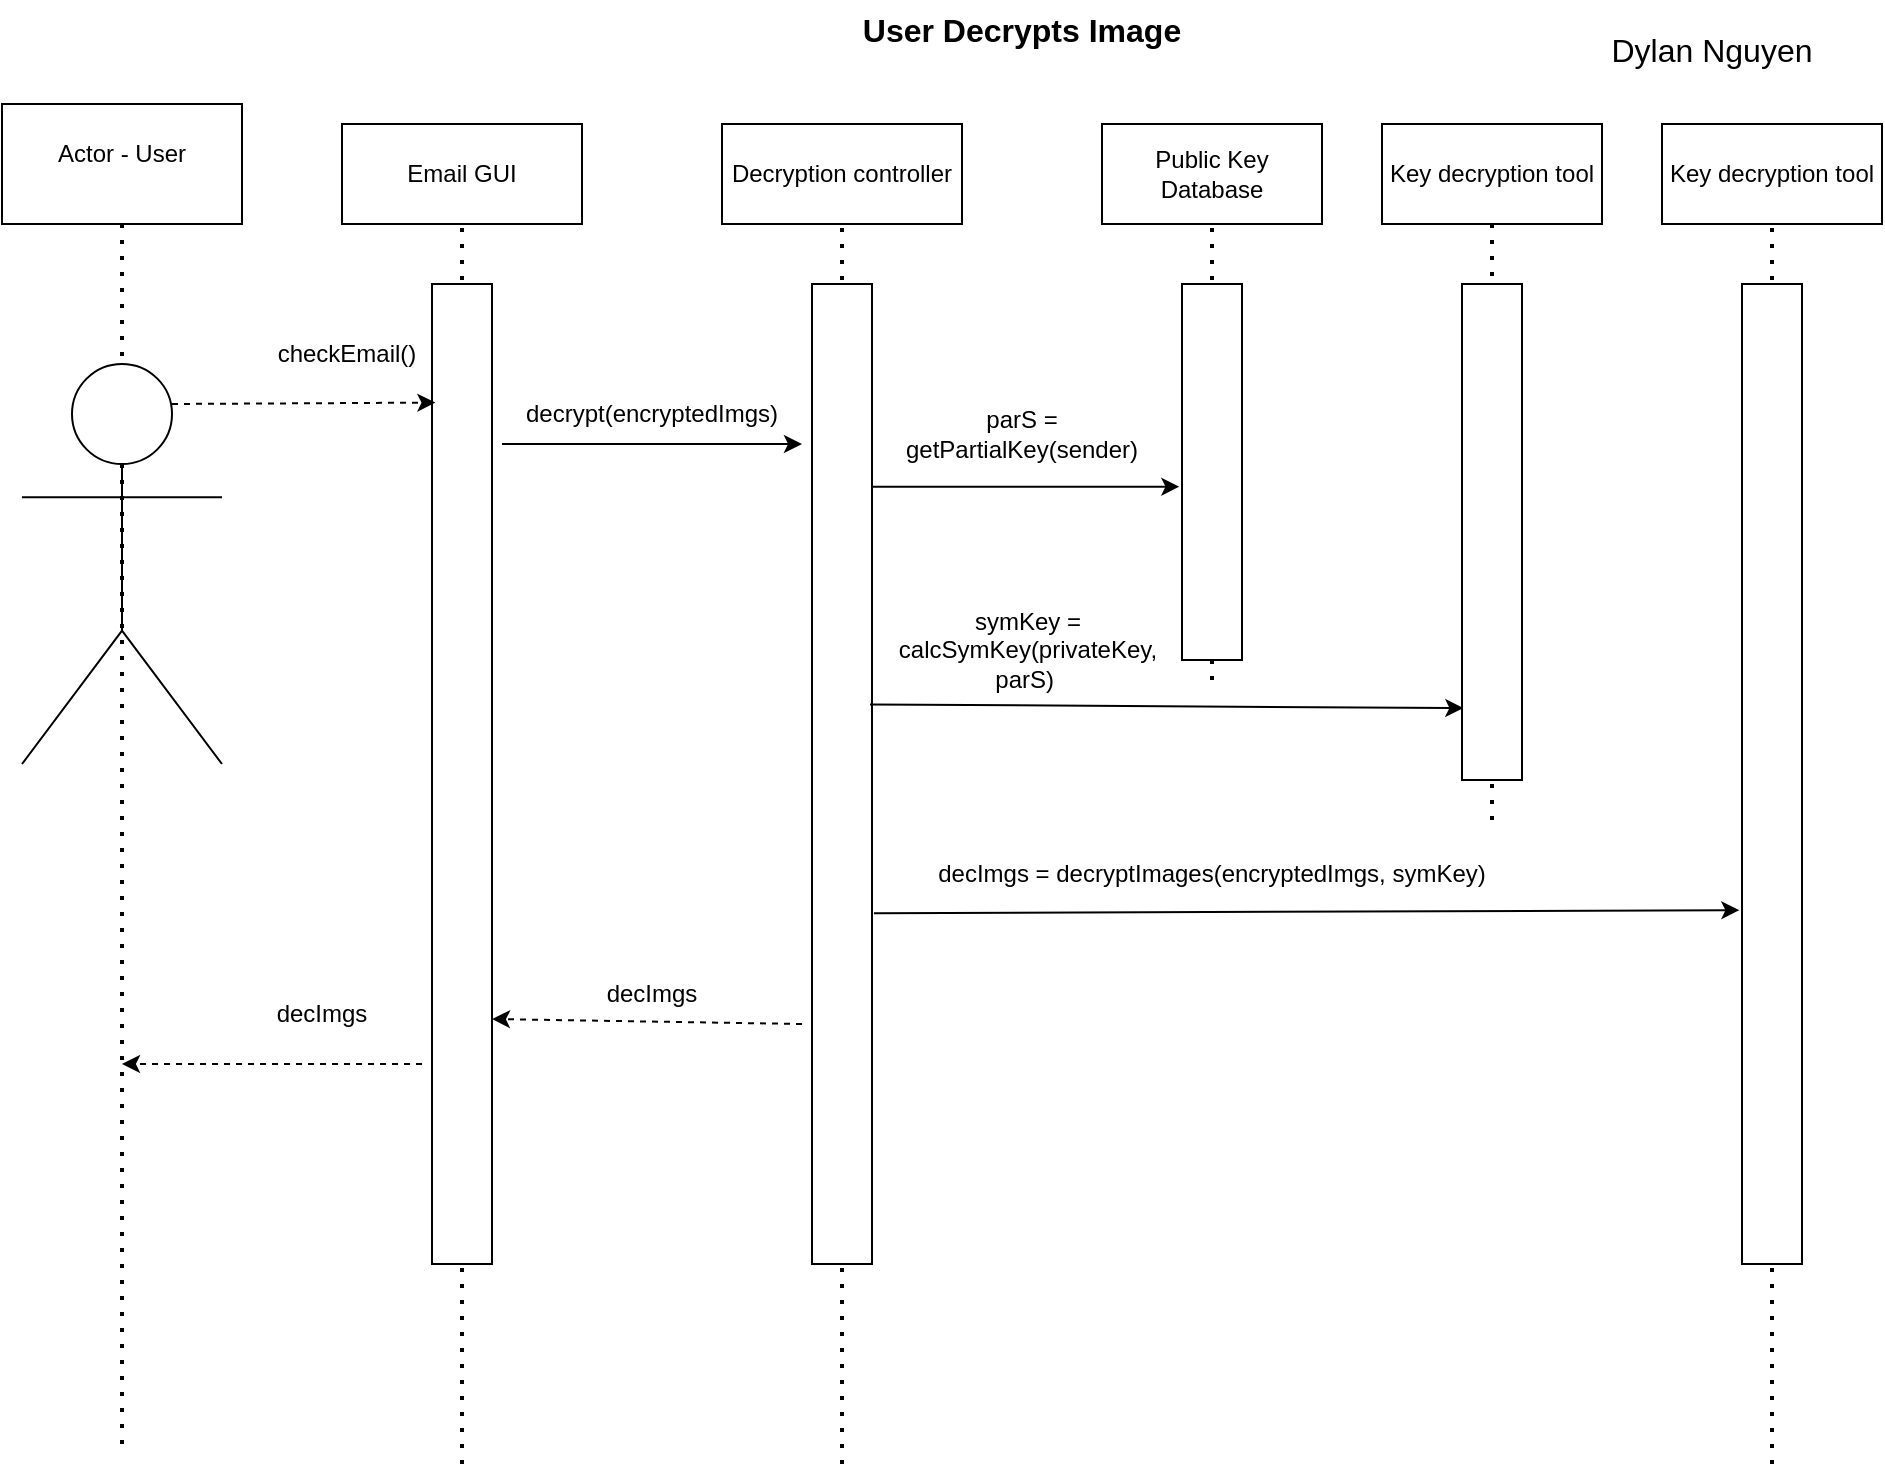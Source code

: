 <mxfile version="20.6.0" type="github">
  <diagram id="b6acdepvqn-tA0IxzFjr" name="Page-1">
    <mxGraphModel dx="954" dy="422" grid="1" gridSize="10" guides="1" tooltips="1" connect="1" arrows="1" fold="1" page="1" pageScale="1" pageWidth="850" pageHeight="1100" math="0" shadow="0">
      <root>
        <mxCell id="0" />
        <mxCell id="1" parent="0" />
        <mxCell id="66eMBhZX9WvoQs9t0sJY-48" value="" style="rounded=0;whiteSpace=wrap;html=1;" parent="1" vertex="1">
          <mxGeometry x="20" y="52" width="120" height="60" as="geometry" />
        </mxCell>
        <mxCell id="66eMBhZX9WvoQs9t0sJY-2" value="Actor - User" style="text;html=1;strokeColor=none;fillColor=none;align=center;verticalAlign=middle;whiteSpace=wrap;rounded=0;" parent="1" vertex="1">
          <mxGeometry x="35" y="62" width="90" height="30" as="geometry" />
        </mxCell>
        <mxCell id="66eMBhZX9WvoQs9t0sJY-3" value="Email GUI" style="rounded=0;whiteSpace=wrap;html=1;" parent="1" vertex="1">
          <mxGeometry x="190" y="62" width="120" height="50" as="geometry" />
        </mxCell>
        <mxCell id="66eMBhZX9WvoQs9t0sJY-4" value="Decryption controller" style="rounded=0;whiteSpace=wrap;html=1;" parent="1" vertex="1">
          <mxGeometry x="380" y="62" width="120" height="50" as="geometry" />
        </mxCell>
        <mxCell id="66eMBhZX9WvoQs9t0sJY-5" value="Public Key Database" style="rounded=0;whiteSpace=wrap;html=1;" parent="1" vertex="1">
          <mxGeometry x="570" y="62" width="110" height="50" as="geometry" />
        </mxCell>
        <mxCell id="66eMBhZX9WvoQs9t0sJY-7" value="" style="endArrow=none;dashed=1;html=1;dashPattern=1 3;strokeWidth=2;rounded=0;entryX=0.5;entryY=1;entryDx=0;entryDy=0;" parent="1" target="66eMBhZX9WvoQs9t0sJY-3" edge="1">
          <mxGeometry width="50" height="50" relative="1" as="geometry">
            <mxPoint x="250" y="732" as="sourcePoint" />
            <mxPoint x="450" y="352" as="targetPoint" />
          </mxGeometry>
        </mxCell>
        <mxCell id="66eMBhZX9WvoQs9t0sJY-6" value="" style="rounded=0;whiteSpace=wrap;html=1;" parent="1" vertex="1">
          <mxGeometry x="235" y="142" width="30" height="490" as="geometry" />
        </mxCell>
        <mxCell id="66eMBhZX9WvoQs9t0sJY-9" value="" style="endArrow=none;dashed=1;html=1;dashPattern=1 3;strokeWidth=2;rounded=0;entryX=0.5;entryY=1;entryDx=0;entryDy=0;" parent="1" edge="1">
          <mxGeometry width="50" height="50" relative="1" as="geometry">
            <mxPoint x="440" y="732" as="sourcePoint" />
            <mxPoint x="440" y="112" as="targetPoint" />
          </mxGeometry>
        </mxCell>
        <mxCell id="66eMBhZX9WvoQs9t0sJY-10" value="" style="rounded=0;whiteSpace=wrap;html=1;" parent="1" vertex="1">
          <mxGeometry x="425" y="142" width="30" height="490" as="geometry" />
        </mxCell>
        <mxCell id="66eMBhZX9WvoQs9t0sJY-11" value="" style="endArrow=none;dashed=1;html=1;dashPattern=1 3;strokeWidth=2;rounded=0;entryX=0.5;entryY=1;entryDx=0;entryDy=0;" parent="1" edge="1">
          <mxGeometry width="50" height="50" relative="1" as="geometry">
            <mxPoint x="625" y="340" as="sourcePoint" />
            <mxPoint x="625" y="112" as="targetPoint" />
          </mxGeometry>
        </mxCell>
        <mxCell id="66eMBhZX9WvoQs9t0sJY-12" value="" style="rounded=0;whiteSpace=wrap;html=1;" parent="1" vertex="1">
          <mxGeometry x="610" y="142" width="30" height="188" as="geometry" />
        </mxCell>
        <mxCell id="66eMBhZX9WvoQs9t0sJY-14" value="checkEmail()" style="text;html=1;strokeColor=none;fillColor=none;align=center;verticalAlign=middle;whiteSpace=wrap;rounded=0;" parent="1" vertex="1">
          <mxGeometry x="150" y="162" width="85" height="30" as="geometry" />
        </mxCell>
        <mxCell id="66eMBhZX9WvoQs9t0sJY-17" value="" style="html=1;labelBackgroundColor=#ffffff;startArrow=none;startFill=0;startSize=6;endArrow=classic;endFill=1;endSize=6;jettySize=auto;orthogonalLoop=1;strokeWidth=1;dashed=1;fontSize=14;rounded=0;" parent="1" edge="1">
          <mxGeometry width="60" height="60" relative="1" as="geometry">
            <mxPoint x="230" y="532" as="sourcePoint" />
            <mxPoint x="80" y="532" as="targetPoint" />
          </mxGeometry>
        </mxCell>
        <mxCell id="66eMBhZX9WvoQs9t0sJY-19" value="" style="html=1;labelBackgroundColor=#ffffff;startArrow=none;startFill=0;startSize=6;endArrow=classic;endFill=1;endSize=6;jettySize=auto;orthogonalLoop=1;strokeWidth=1;dashed=1;fontSize=14;rounded=0;exitX=0.75;exitY=0.1;exitDx=0;exitDy=0;exitPerimeter=0;entryX=0.056;entryY=0.121;entryDx=0;entryDy=0;entryPerimeter=0;" parent="1" source="66eMBhZX9WvoQs9t0sJY-1" target="66eMBhZX9WvoQs9t0sJY-6" edge="1">
          <mxGeometry width="60" height="60" relative="1" as="geometry">
            <mxPoint x="140" y="202" as="sourcePoint" />
            <mxPoint x="230" y="202" as="targetPoint" />
          </mxGeometry>
        </mxCell>
        <mxCell id="66eMBhZX9WvoQs9t0sJY-21" value="decrypt(encryptedImgs)" style="text;html=1;strokeColor=none;fillColor=none;align=center;verticalAlign=middle;whiteSpace=wrap;rounded=0;" parent="1" vertex="1">
          <mxGeometry x="280" y="192" width="130" height="30" as="geometry" />
        </mxCell>
        <mxCell id="66eMBhZX9WvoQs9t0sJY-22" value="" style="endArrow=classic;html=1;rounded=0;" parent="1" edge="1">
          <mxGeometry width="50" height="50" relative="1" as="geometry">
            <mxPoint x="270" y="222" as="sourcePoint" />
            <mxPoint x="420" y="222" as="targetPoint" />
          </mxGeometry>
        </mxCell>
        <mxCell id="66eMBhZX9WvoQs9t0sJY-23" value="" style="endArrow=classic;html=1;rounded=0;exitX=0.989;exitY=0.207;exitDx=0;exitDy=0;exitPerimeter=0;entryX=-0.044;entryY=0.539;entryDx=0;entryDy=0;entryPerimeter=0;" parent="1" source="66eMBhZX9WvoQs9t0sJY-10" target="66eMBhZX9WvoQs9t0sJY-12" edge="1">
          <mxGeometry width="50" height="50" relative="1" as="geometry">
            <mxPoint x="400" y="392" as="sourcePoint" />
            <mxPoint x="450" y="342" as="targetPoint" />
          </mxGeometry>
        </mxCell>
        <mxCell id="66eMBhZX9WvoQs9t0sJY-24" value="parS = getPartialKey(sender)" style="text;html=1;strokeColor=none;fillColor=none;align=center;verticalAlign=middle;whiteSpace=wrap;rounded=0;" parent="1" vertex="1">
          <mxGeometry x="480" y="202" width="100" height="30" as="geometry" />
        </mxCell>
        <mxCell id="66eMBhZX9WvoQs9t0sJY-29" value="" style="endArrow=none;dashed=1;html=1;dashPattern=1 3;strokeWidth=2;rounded=0;entryX=0.5;entryY=1;entryDx=0;entryDy=0;" parent="1" edge="1">
          <mxGeometry width="50" height="50" relative="1" as="geometry">
            <mxPoint x="765" y="410" as="sourcePoint" />
            <mxPoint x="765" y="112" as="targetPoint" />
          </mxGeometry>
        </mxCell>
        <mxCell id="66eMBhZX9WvoQs9t0sJY-30" value="" style="rounded=0;whiteSpace=wrap;html=1;" parent="1" vertex="1">
          <mxGeometry x="750" y="142" width="30" height="248" as="geometry" />
        </mxCell>
        <mxCell id="66eMBhZX9WvoQs9t0sJY-31" value="Key decryption tool" style="rounded=0;whiteSpace=wrap;html=1;" parent="1" vertex="1">
          <mxGeometry x="710" y="62" width="110" height="50" as="geometry" />
        </mxCell>
        <mxCell id="66eMBhZX9WvoQs9t0sJY-32" value="" style="endArrow=classic;html=1;rounded=0;entryX=-0.111;entryY=0.855;entryDx=0;entryDy=0;entryPerimeter=0;exitX=0.833;exitY=0.429;exitDx=0;exitDy=0;exitPerimeter=0;" parent="1" edge="1">
          <mxGeometry width="50" height="50" relative="1" as="geometry">
            <mxPoint x="453.99" y="352.21" as="sourcePoint" />
            <mxPoint x="750.67" y="354.04" as="targetPoint" />
          </mxGeometry>
        </mxCell>
        <mxCell id="66eMBhZX9WvoQs9t0sJY-34" value="symKey = calcSymKey(privateKey, parS)&amp;nbsp;" style="text;html=1;strokeColor=none;fillColor=none;align=center;verticalAlign=middle;whiteSpace=wrap;rounded=0;" parent="1" vertex="1">
          <mxGeometry x="473" y="310" width="120" height="30" as="geometry" />
        </mxCell>
        <mxCell id="66eMBhZX9WvoQs9t0sJY-37" value="" style="endArrow=none;dashed=1;html=1;dashPattern=1 3;strokeWidth=2;rounded=0;entryX=0.5;entryY=1;entryDx=0;entryDy=0;" parent="1" edge="1">
          <mxGeometry width="50" height="50" relative="1" as="geometry">
            <mxPoint x="905" y="732" as="sourcePoint" />
            <mxPoint x="905" y="112" as="targetPoint" />
          </mxGeometry>
        </mxCell>
        <mxCell id="66eMBhZX9WvoQs9t0sJY-38" value="" style="rounded=0;whiteSpace=wrap;html=1;" parent="1" vertex="1">
          <mxGeometry x="890" y="142" width="30" height="490" as="geometry" />
        </mxCell>
        <mxCell id="66eMBhZX9WvoQs9t0sJY-39" value="Key decryption tool" style="rounded=0;whiteSpace=wrap;html=1;" parent="1" vertex="1">
          <mxGeometry x="850" y="62" width="110" height="50" as="geometry" />
        </mxCell>
        <mxCell id="66eMBhZX9WvoQs9t0sJY-40" value="" style="endArrow=classic;html=1;rounded=0;entryX=-0.044;entryY=0.639;entryDx=0;entryDy=0;entryPerimeter=0;exitX=1.033;exitY=0.642;exitDx=0;exitDy=0;exitPerimeter=0;" parent="1" source="66eMBhZX9WvoQs9t0sJY-10" target="66eMBhZX9WvoQs9t0sJY-38" edge="1">
          <mxGeometry width="50" height="50" relative="1" as="geometry">
            <mxPoint x="460" y="454" as="sourcePoint" />
            <mxPoint x="880" y="454" as="targetPoint" />
          </mxGeometry>
        </mxCell>
        <mxCell id="66eMBhZX9WvoQs9t0sJY-42" value="decImgs = decryptImages(encryptedImgs, symKey)" style="text;html=1;strokeColor=none;fillColor=none;align=center;verticalAlign=middle;whiteSpace=wrap;rounded=0;" parent="1" vertex="1">
          <mxGeometry x="469" y="424" width="312" height="26" as="geometry" />
        </mxCell>
        <mxCell id="66eMBhZX9WvoQs9t0sJY-44" value="" style="html=1;labelBackgroundColor=#ffffff;startArrow=none;startFill=0;startSize=6;endArrow=classic;endFill=1;endSize=6;jettySize=auto;orthogonalLoop=1;strokeWidth=1;dashed=1;fontSize=14;rounded=0;entryX=1;entryY=0.75;entryDx=0;entryDy=0;" parent="1" target="66eMBhZX9WvoQs9t0sJY-6" edge="1">
          <mxGeometry width="60" height="60" relative="1" as="geometry">
            <mxPoint x="420" y="512" as="sourcePoint" />
            <mxPoint x="270" y="512" as="targetPoint" />
          </mxGeometry>
        </mxCell>
        <mxCell id="66eMBhZX9WvoQs9t0sJY-45" value="decImgs" style="text;html=1;strokeColor=none;fillColor=none;align=center;verticalAlign=middle;whiteSpace=wrap;rounded=0;" parent="1" vertex="1">
          <mxGeometry x="295" y="482" width="100" height="30" as="geometry" />
        </mxCell>
        <mxCell id="66eMBhZX9WvoQs9t0sJY-47" value="" style="endArrow=none;dashed=1;html=1;dashPattern=1 3;strokeWidth=2;rounded=0;" parent="1" edge="1">
          <mxGeometry width="50" height="50" relative="1" as="geometry">
            <mxPoint x="80" y="112" as="sourcePoint" />
            <mxPoint x="80" y="722" as="targetPoint" />
          </mxGeometry>
        </mxCell>
        <mxCell id="66eMBhZX9WvoQs9t0sJY-46" value="decImgs" style="text;html=1;strokeColor=none;fillColor=none;align=center;verticalAlign=middle;whiteSpace=wrap;rounded=0;" parent="1" vertex="1">
          <mxGeometry x="130" y="492" width="100" height="30" as="geometry" />
        </mxCell>
        <mxCell id="66eMBhZX9WvoQs9t0sJY-1" value="" style="shape=umlActor;verticalLabelPosition=bottom;verticalAlign=top;html=1;outlineConnect=0;" parent="1" vertex="1">
          <mxGeometry x="30" y="182" width="100" height="200" as="geometry" />
        </mxCell>
        <mxCell id="66eMBhZX9WvoQs9t0sJY-49" value="&lt;font style=&quot;font-size: 16px;&quot;&gt;&lt;b&gt;User Decrypts Image&lt;/b&gt;&lt;/font&gt;" style="text;html=1;strokeColor=none;fillColor=none;align=center;verticalAlign=middle;whiteSpace=wrap;rounded=0;" parent="1" vertex="1">
          <mxGeometry x="330" width="400" height="30" as="geometry" />
        </mxCell>
        <mxCell id="66eMBhZX9WvoQs9t0sJY-50" value="Dylan Nguyen" style="text;html=1;strokeColor=none;fillColor=none;align=center;verticalAlign=middle;whiteSpace=wrap;rounded=0;fontSize=16;" parent="1" vertex="1">
          <mxGeometry x="790" y="10" width="170" height="30" as="geometry" />
        </mxCell>
      </root>
    </mxGraphModel>
  </diagram>
</mxfile>
